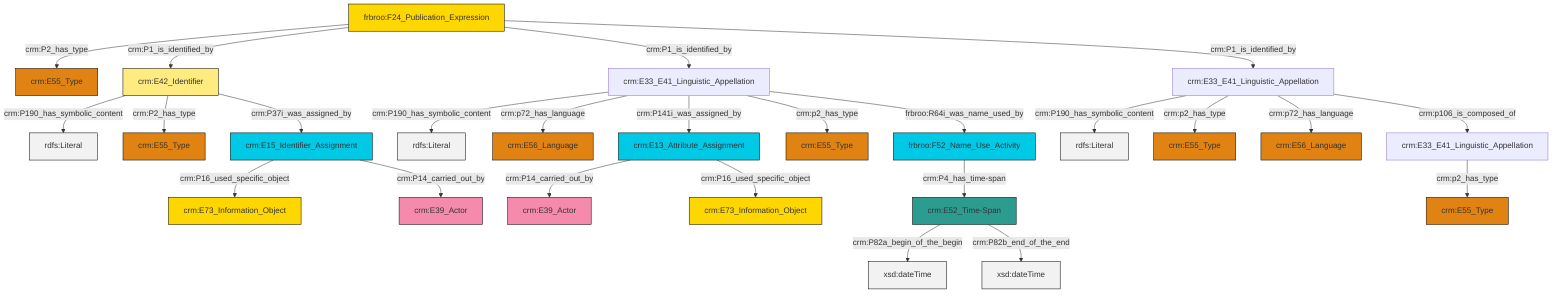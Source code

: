 graph TD
classDef Literal fill:#f2f2f2,stroke:#000000;
classDef CRM_Entity fill:#FFFFFF,stroke:#000000;
classDef Temporal_Entity fill:#00C9E6, stroke:#000000;
classDef Type fill:#E18312, stroke:#000000;
classDef Time-Span fill:#2C9C91, stroke:#000000;
classDef Appellation fill:#FFEB7F, stroke:#000000;
classDef Place fill:#008836, stroke:#000000;
classDef Persistent_Item fill:#B266B2, stroke:#000000;
classDef Conceptual_Object fill:#FFD700, stroke:#000000;
classDef Physical_Thing fill:#D2B48C, stroke:#000000;
classDef Actor fill:#f58aad, stroke:#000000;
classDef PC_Classes fill:#4ce600, stroke:#000000;
classDef Multi fill:#cccccc,stroke:#000000;

0["crm:E52_Time-Span"]:::Time-Span -->|crm:P82a_begin_of_the_begin| 1[xsd:dateTime]:::Literal
7["crm:E42_Identifier"]:::Appellation -->|crm:P190_has_symbolic_content| 8[rdfs:Literal]:::Literal
11["crm:E15_Identifier_Assignment"]:::Temporal_Entity -->|crm:P16_used_specific_object| 12["crm:E73_Information_Object"]:::Conceptual_Object
7["crm:E42_Identifier"]:::Appellation -->|crm:P2_has_type| 13["crm:E55_Type"]:::Type
3["crm:E33_E41_Linguistic_Appellation"]:::Default -->|crm:P190_has_symbolic_content| 14[rdfs:Literal]:::Literal
7["crm:E42_Identifier"]:::Appellation -->|crm:P37i_was_assigned_by| 11["crm:E15_Identifier_Assignment"]:::Temporal_Entity
3["crm:E33_E41_Linguistic_Appellation"]:::Default -->|crm:p72_has_language| 17["crm:E56_Language"]:::Type
19["frbroo:F52_Name_Use_Activity"]:::Temporal_Entity -->|crm:P4_has_time-span| 0["crm:E52_Time-Span"]:::Time-Span
20["frbroo:F24_Publication_Expression"]:::Conceptual_Object -->|crm:P2_has_type| 21["crm:E55_Type"]:::Type
24["crm:E33_E41_Linguistic_Appellation"]:::Default -->|crm:P190_has_symbolic_content| 25[rdfs:Literal]:::Literal
26["crm:E13_Attribute_Assignment"]:::Temporal_Entity -->|crm:P14_carried_out_by| 9["crm:E39_Actor"]:::Actor
11["crm:E15_Identifier_Assignment"]:::Temporal_Entity -->|crm:P14_carried_out_by| 31["crm:E39_Actor"]:::Actor
3["crm:E33_E41_Linguistic_Appellation"]:::Default -->|crm:P141i_was_assigned_by| 26["crm:E13_Attribute_Assignment"]:::Temporal_Entity
20["frbroo:F24_Publication_Expression"]:::Conceptual_Object -->|crm:P1_is_identified_by| 7["crm:E42_Identifier"]:::Appellation
3["crm:E33_E41_Linguistic_Appellation"]:::Default -->|crm:p2_has_type| 29["crm:E55_Type"]:::Type
0["crm:E52_Time-Span"]:::Time-Span -->|crm:P82b_end_of_the_end| 40[xsd:dateTime]:::Literal
20["frbroo:F24_Publication_Expression"]:::Conceptual_Object -->|crm:P1_is_identified_by| 3["crm:E33_E41_Linguistic_Appellation"]:::Default
24["crm:E33_E41_Linguistic_Appellation"]:::Default -->|crm:p2_has_type| 5["crm:E55_Type"]:::Type
26["crm:E13_Attribute_Assignment"]:::Temporal_Entity -->|crm:P16_used_specific_object| 38["crm:E73_Information_Object"]:::Conceptual_Object
3["crm:E33_E41_Linguistic_Appellation"]:::Default -->|frbroo:R64i_was_name_used_by| 19["frbroo:F52_Name_Use_Activity"]:::Temporal_Entity
24["crm:E33_E41_Linguistic_Appellation"]:::Default -->|crm:p72_has_language| 33["crm:E56_Language"]:::Type
20["frbroo:F24_Publication_Expression"]:::Conceptual_Object -->|crm:P1_is_identified_by| 24["crm:E33_E41_Linguistic_Appellation"]:::Default
24["crm:E33_E41_Linguistic_Appellation"]:::Default -->|crm:p106_is_composed_of| 36["crm:E33_E41_Linguistic_Appellation"]:::Default
36["crm:E33_E41_Linguistic_Appellation"]:::Default -->|crm:p2_has_type| 43["crm:E55_Type"]:::Type
